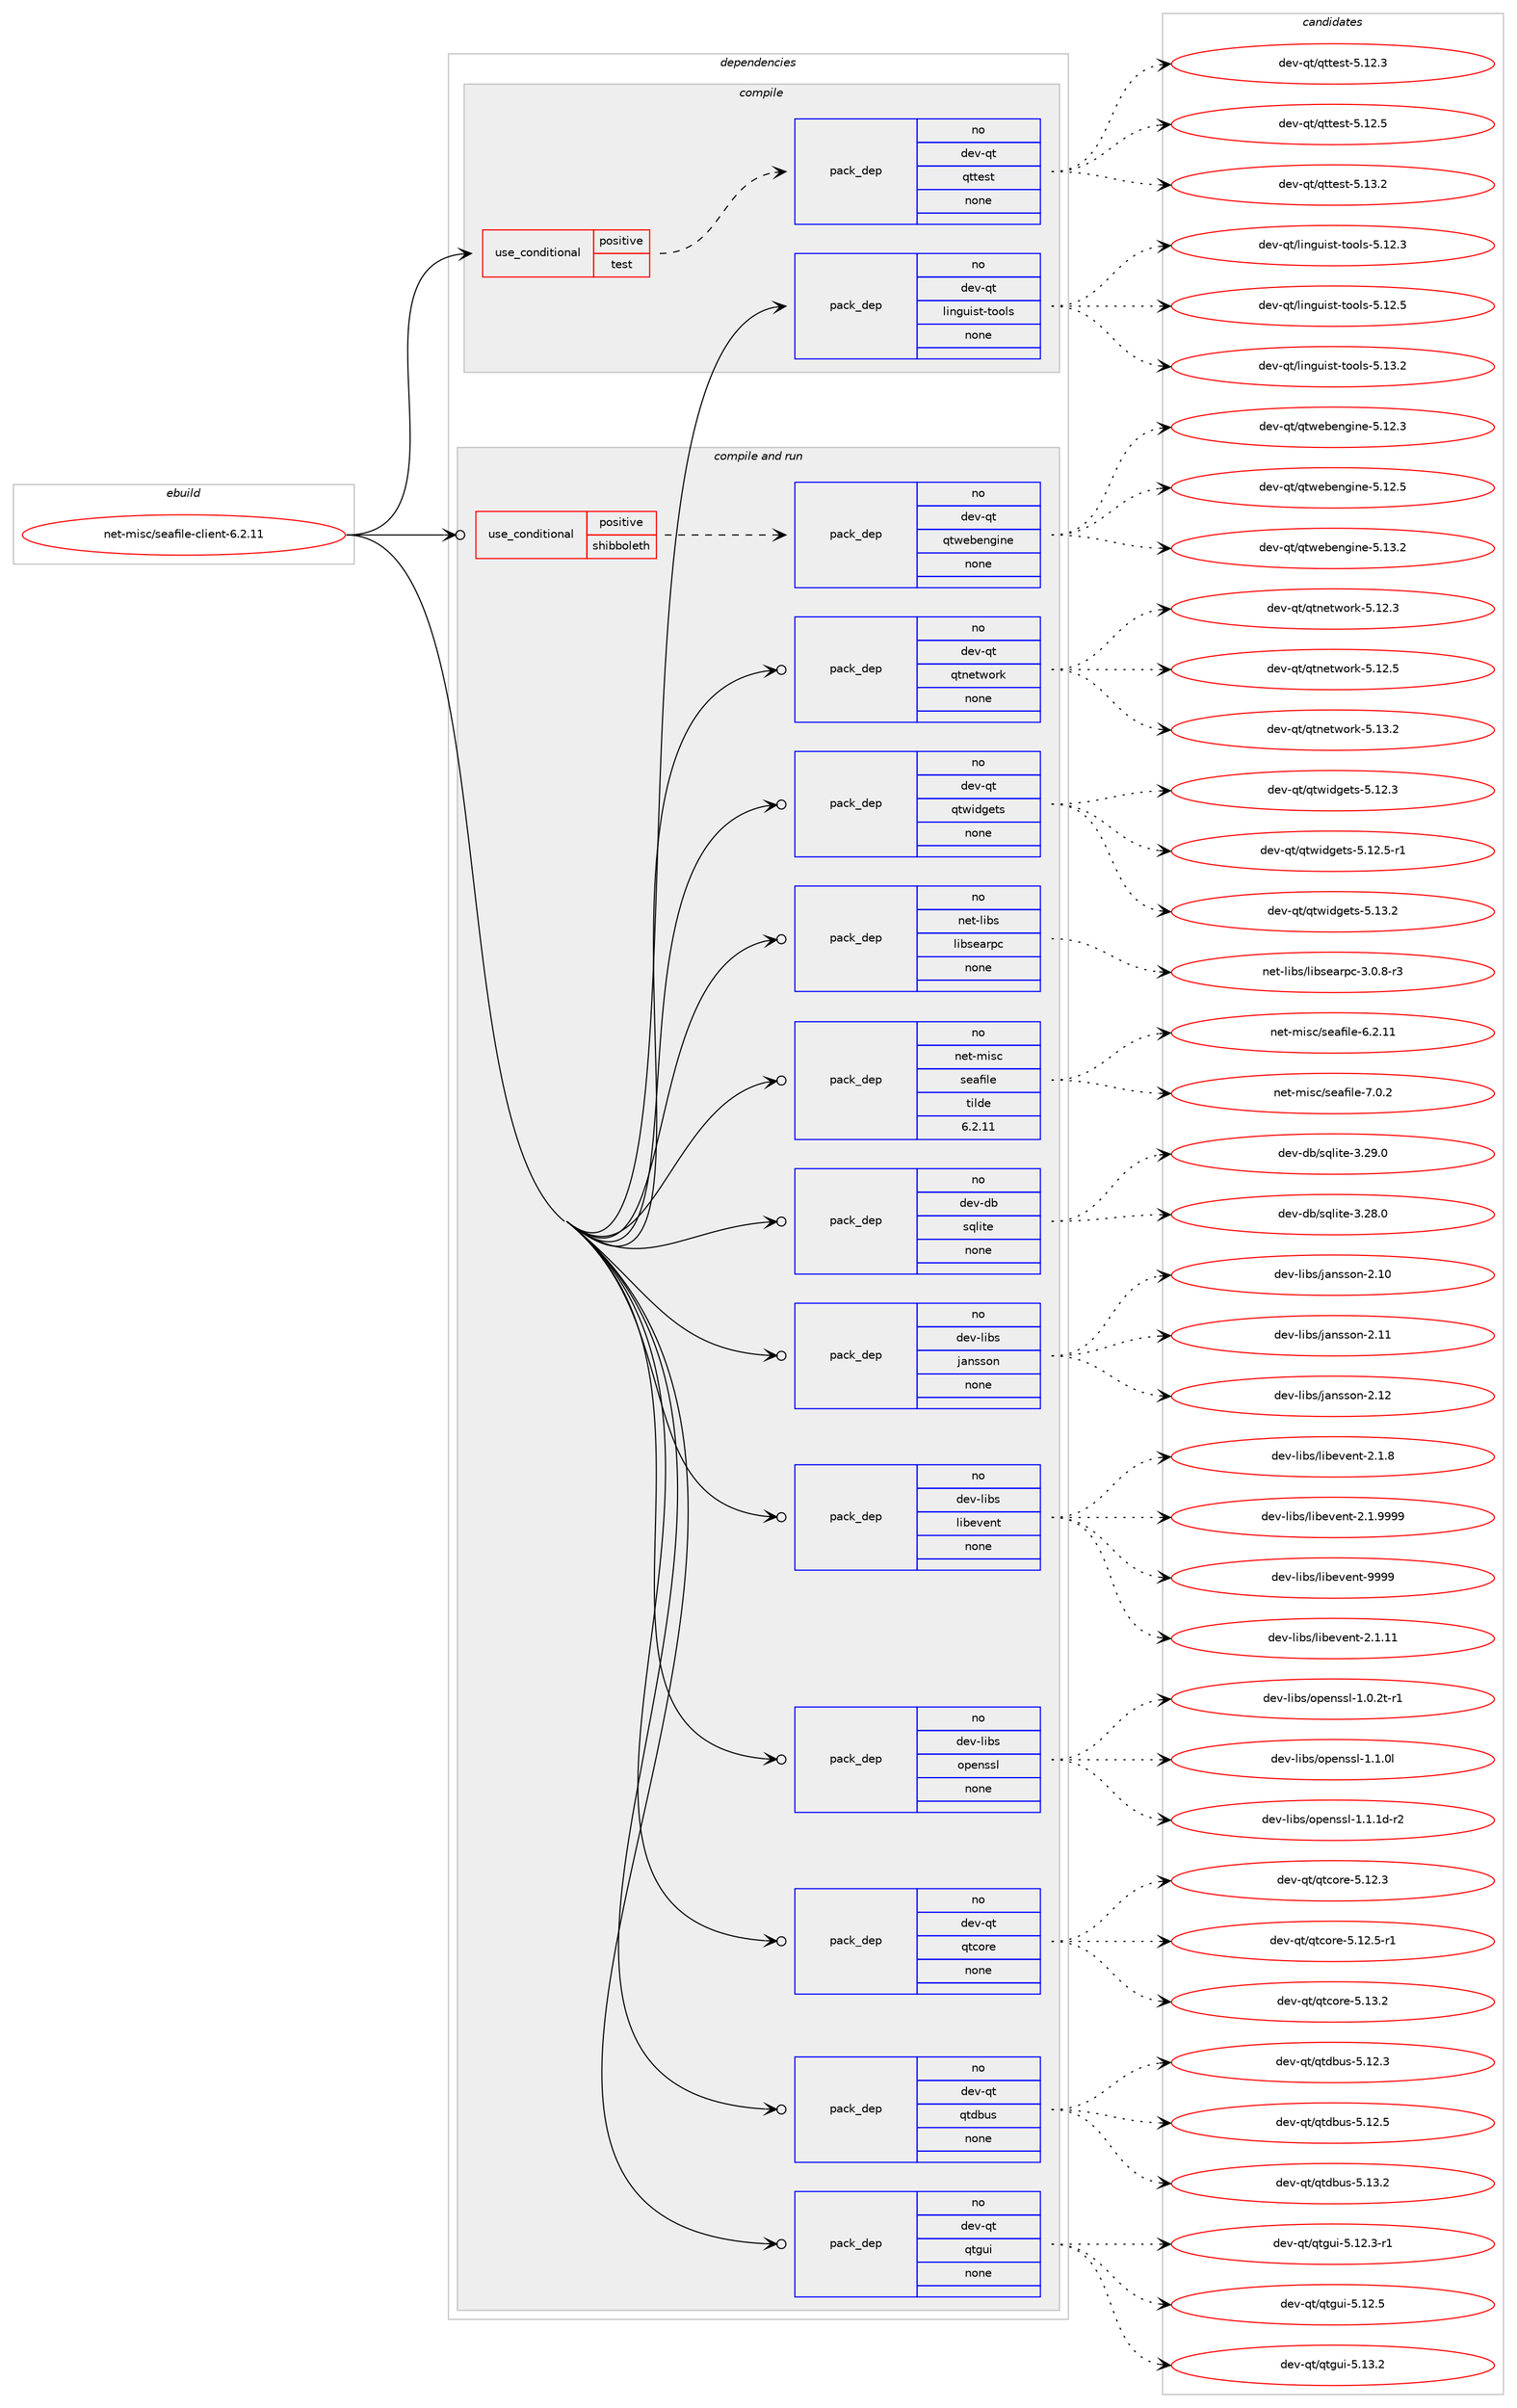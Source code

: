 digraph prolog {

# *************
# Graph options
# *************

newrank=true;
concentrate=true;
compound=true;
graph [rankdir=LR,fontname=Helvetica,fontsize=10,ranksep=1.5];#, ranksep=2.5, nodesep=0.2];
edge  [arrowhead=vee];
node  [fontname=Helvetica,fontsize=10];

# **********
# The ebuild
# **********

subgraph cluster_leftcol {
color=gray;
rank=same;
label=<<i>ebuild</i>>;
id [label="net-misc/seafile-client-6.2.11", color=red, width=4, href="../net-misc/seafile-client-6.2.11.svg"];
}

# ****************
# The dependencies
# ****************

subgraph cluster_midcol {
color=gray;
label=<<i>dependencies</i>>;
subgraph cluster_compile {
fillcolor="#eeeeee";
style=filled;
label=<<i>compile</i>>;
subgraph cond204059 {
dependency836815 [label=<<TABLE BORDER="0" CELLBORDER="1" CELLSPACING="0" CELLPADDING="4"><TR><TD ROWSPAN="3" CELLPADDING="10">use_conditional</TD></TR><TR><TD>positive</TD></TR><TR><TD>test</TD></TR></TABLE>>, shape=none, color=red];
subgraph pack618024 {
dependency836816 [label=<<TABLE BORDER="0" CELLBORDER="1" CELLSPACING="0" CELLPADDING="4" WIDTH="220"><TR><TD ROWSPAN="6" CELLPADDING="30">pack_dep</TD></TR><TR><TD WIDTH="110">no</TD></TR><TR><TD>dev-qt</TD></TR><TR><TD>qttest</TD></TR><TR><TD>none</TD></TR><TR><TD></TD></TR></TABLE>>, shape=none, color=blue];
}
dependency836815:e -> dependency836816:w [weight=20,style="dashed",arrowhead="vee"];
}
id:e -> dependency836815:w [weight=20,style="solid",arrowhead="vee"];
subgraph pack618025 {
dependency836817 [label=<<TABLE BORDER="0" CELLBORDER="1" CELLSPACING="0" CELLPADDING="4" WIDTH="220"><TR><TD ROWSPAN="6" CELLPADDING="30">pack_dep</TD></TR><TR><TD WIDTH="110">no</TD></TR><TR><TD>dev-qt</TD></TR><TR><TD>linguist-tools</TD></TR><TR><TD>none</TD></TR><TR><TD></TD></TR></TABLE>>, shape=none, color=blue];
}
id:e -> dependency836817:w [weight=20,style="solid",arrowhead="vee"];
}
subgraph cluster_compileandrun {
fillcolor="#eeeeee";
style=filled;
label=<<i>compile and run</i>>;
subgraph cond204060 {
dependency836818 [label=<<TABLE BORDER="0" CELLBORDER="1" CELLSPACING="0" CELLPADDING="4"><TR><TD ROWSPAN="3" CELLPADDING="10">use_conditional</TD></TR><TR><TD>positive</TD></TR><TR><TD>shibboleth</TD></TR></TABLE>>, shape=none, color=red];
subgraph pack618026 {
dependency836819 [label=<<TABLE BORDER="0" CELLBORDER="1" CELLSPACING="0" CELLPADDING="4" WIDTH="220"><TR><TD ROWSPAN="6" CELLPADDING="30">pack_dep</TD></TR><TR><TD WIDTH="110">no</TD></TR><TR><TD>dev-qt</TD></TR><TR><TD>qtwebengine</TD></TR><TR><TD>none</TD></TR><TR><TD></TD></TR></TABLE>>, shape=none, color=blue];
}
dependency836818:e -> dependency836819:w [weight=20,style="dashed",arrowhead="vee"];
}
id:e -> dependency836818:w [weight=20,style="solid",arrowhead="odotvee"];
subgraph pack618027 {
dependency836820 [label=<<TABLE BORDER="0" CELLBORDER="1" CELLSPACING="0" CELLPADDING="4" WIDTH="220"><TR><TD ROWSPAN="6" CELLPADDING="30">pack_dep</TD></TR><TR><TD WIDTH="110">no</TD></TR><TR><TD>dev-db</TD></TR><TR><TD>sqlite</TD></TR><TR><TD>none</TD></TR><TR><TD></TD></TR></TABLE>>, shape=none, color=blue];
}
id:e -> dependency836820:w [weight=20,style="solid",arrowhead="odotvee"];
subgraph pack618028 {
dependency836821 [label=<<TABLE BORDER="0" CELLBORDER="1" CELLSPACING="0" CELLPADDING="4" WIDTH="220"><TR><TD ROWSPAN="6" CELLPADDING="30">pack_dep</TD></TR><TR><TD WIDTH="110">no</TD></TR><TR><TD>dev-libs</TD></TR><TR><TD>jansson</TD></TR><TR><TD>none</TD></TR><TR><TD></TD></TR></TABLE>>, shape=none, color=blue];
}
id:e -> dependency836821:w [weight=20,style="solid",arrowhead="odotvee"];
subgraph pack618029 {
dependency836822 [label=<<TABLE BORDER="0" CELLBORDER="1" CELLSPACING="0" CELLPADDING="4" WIDTH="220"><TR><TD ROWSPAN="6" CELLPADDING="30">pack_dep</TD></TR><TR><TD WIDTH="110">no</TD></TR><TR><TD>dev-libs</TD></TR><TR><TD>libevent</TD></TR><TR><TD>none</TD></TR><TR><TD></TD></TR></TABLE>>, shape=none, color=blue];
}
id:e -> dependency836822:w [weight=20,style="solid",arrowhead="odotvee"];
subgraph pack618030 {
dependency836823 [label=<<TABLE BORDER="0" CELLBORDER="1" CELLSPACING="0" CELLPADDING="4" WIDTH="220"><TR><TD ROWSPAN="6" CELLPADDING="30">pack_dep</TD></TR><TR><TD WIDTH="110">no</TD></TR><TR><TD>dev-libs</TD></TR><TR><TD>openssl</TD></TR><TR><TD>none</TD></TR><TR><TD></TD></TR></TABLE>>, shape=none, color=blue];
}
id:e -> dependency836823:w [weight=20,style="solid",arrowhead="odotvee"];
subgraph pack618031 {
dependency836824 [label=<<TABLE BORDER="0" CELLBORDER="1" CELLSPACING="0" CELLPADDING="4" WIDTH="220"><TR><TD ROWSPAN="6" CELLPADDING="30">pack_dep</TD></TR><TR><TD WIDTH="110">no</TD></TR><TR><TD>dev-qt</TD></TR><TR><TD>qtcore</TD></TR><TR><TD>none</TD></TR><TR><TD></TD></TR></TABLE>>, shape=none, color=blue];
}
id:e -> dependency836824:w [weight=20,style="solid",arrowhead="odotvee"];
subgraph pack618032 {
dependency836825 [label=<<TABLE BORDER="0" CELLBORDER="1" CELLSPACING="0" CELLPADDING="4" WIDTH="220"><TR><TD ROWSPAN="6" CELLPADDING="30">pack_dep</TD></TR><TR><TD WIDTH="110">no</TD></TR><TR><TD>dev-qt</TD></TR><TR><TD>qtdbus</TD></TR><TR><TD>none</TD></TR><TR><TD></TD></TR></TABLE>>, shape=none, color=blue];
}
id:e -> dependency836825:w [weight=20,style="solid",arrowhead="odotvee"];
subgraph pack618033 {
dependency836826 [label=<<TABLE BORDER="0" CELLBORDER="1" CELLSPACING="0" CELLPADDING="4" WIDTH="220"><TR><TD ROWSPAN="6" CELLPADDING="30">pack_dep</TD></TR><TR><TD WIDTH="110">no</TD></TR><TR><TD>dev-qt</TD></TR><TR><TD>qtgui</TD></TR><TR><TD>none</TD></TR><TR><TD></TD></TR></TABLE>>, shape=none, color=blue];
}
id:e -> dependency836826:w [weight=20,style="solid",arrowhead="odotvee"];
subgraph pack618034 {
dependency836827 [label=<<TABLE BORDER="0" CELLBORDER="1" CELLSPACING="0" CELLPADDING="4" WIDTH="220"><TR><TD ROWSPAN="6" CELLPADDING="30">pack_dep</TD></TR><TR><TD WIDTH="110">no</TD></TR><TR><TD>dev-qt</TD></TR><TR><TD>qtnetwork</TD></TR><TR><TD>none</TD></TR><TR><TD></TD></TR></TABLE>>, shape=none, color=blue];
}
id:e -> dependency836827:w [weight=20,style="solid",arrowhead="odotvee"];
subgraph pack618035 {
dependency836828 [label=<<TABLE BORDER="0" CELLBORDER="1" CELLSPACING="0" CELLPADDING="4" WIDTH="220"><TR><TD ROWSPAN="6" CELLPADDING="30">pack_dep</TD></TR><TR><TD WIDTH="110">no</TD></TR><TR><TD>dev-qt</TD></TR><TR><TD>qtwidgets</TD></TR><TR><TD>none</TD></TR><TR><TD></TD></TR></TABLE>>, shape=none, color=blue];
}
id:e -> dependency836828:w [weight=20,style="solid",arrowhead="odotvee"];
subgraph pack618036 {
dependency836829 [label=<<TABLE BORDER="0" CELLBORDER="1" CELLSPACING="0" CELLPADDING="4" WIDTH="220"><TR><TD ROWSPAN="6" CELLPADDING="30">pack_dep</TD></TR><TR><TD WIDTH="110">no</TD></TR><TR><TD>net-libs</TD></TR><TR><TD>libsearpc</TD></TR><TR><TD>none</TD></TR><TR><TD></TD></TR></TABLE>>, shape=none, color=blue];
}
id:e -> dependency836829:w [weight=20,style="solid",arrowhead="odotvee"];
subgraph pack618037 {
dependency836830 [label=<<TABLE BORDER="0" CELLBORDER="1" CELLSPACING="0" CELLPADDING="4" WIDTH="220"><TR><TD ROWSPAN="6" CELLPADDING="30">pack_dep</TD></TR><TR><TD WIDTH="110">no</TD></TR><TR><TD>net-misc</TD></TR><TR><TD>seafile</TD></TR><TR><TD>tilde</TD></TR><TR><TD>6.2.11</TD></TR></TABLE>>, shape=none, color=blue];
}
id:e -> dependency836830:w [weight=20,style="solid",arrowhead="odotvee"];
}
subgraph cluster_run {
fillcolor="#eeeeee";
style=filled;
label=<<i>run</i>>;
}
}

# **************
# The candidates
# **************

subgraph cluster_choices {
rank=same;
color=gray;
label=<<i>candidates</i>>;

subgraph choice618024 {
color=black;
nodesep=1;
choice100101118451131164711311611610111511645534649504651 [label="dev-qt/qttest-5.12.3", color=red, width=4,href="../dev-qt/qttest-5.12.3.svg"];
choice100101118451131164711311611610111511645534649504653 [label="dev-qt/qttest-5.12.5", color=red, width=4,href="../dev-qt/qttest-5.12.5.svg"];
choice100101118451131164711311611610111511645534649514650 [label="dev-qt/qttest-5.13.2", color=red, width=4,href="../dev-qt/qttest-5.13.2.svg"];
dependency836816:e -> choice100101118451131164711311611610111511645534649504651:w [style=dotted,weight="100"];
dependency836816:e -> choice100101118451131164711311611610111511645534649504653:w [style=dotted,weight="100"];
dependency836816:e -> choice100101118451131164711311611610111511645534649514650:w [style=dotted,weight="100"];
}
subgraph choice618025 {
color=black;
nodesep=1;
choice10010111845113116471081051101031171051151164511611111110811545534649504651 [label="dev-qt/linguist-tools-5.12.3", color=red, width=4,href="../dev-qt/linguist-tools-5.12.3.svg"];
choice10010111845113116471081051101031171051151164511611111110811545534649504653 [label="dev-qt/linguist-tools-5.12.5", color=red, width=4,href="../dev-qt/linguist-tools-5.12.5.svg"];
choice10010111845113116471081051101031171051151164511611111110811545534649514650 [label="dev-qt/linguist-tools-5.13.2", color=red, width=4,href="../dev-qt/linguist-tools-5.13.2.svg"];
dependency836817:e -> choice10010111845113116471081051101031171051151164511611111110811545534649504651:w [style=dotted,weight="100"];
dependency836817:e -> choice10010111845113116471081051101031171051151164511611111110811545534649504653:w [style=dotted,weight="100"];
dependency836817:e -> choice10010111845113116471081051101031171051151164511611111110811545534649514650:w [style=dotted,weight="100"];
}
subgraph choice618026 {
color=black;
nodesep=1;
choice10010111845113116471131161191019810111010310511010145534649504651 [label="dev-qt/qtwebengine-5.12.3", color=red, width=4,href="../dev-qt/qtwebengine-5.12.3.svg"];
choice10010111845113116471131161191019810111010310511010145534649504653 [label="dev-qt/qtwebengine-5.12.5", color=red, width=4,href="../dev-qt/qtwebengine-5.12.5.svg"];
choice10010111845113116471131161191019810111010310511010145534649514650 [label="dev-qt/qtwebengine-5.13.2", color=red, width=4,href="../dev-qt/qtwebengine-5.13.2.svg"];
dependency836819:e -> choice10010111845113116471131161191019810111010310511010145534649504651:w [style=dotted,weight="100"];
dependency836819:e -> choice10010111845113116471131161191019810111010310511010145534649504653:w [style=dotted,weight="100"];
dependency836819:e -> choice10010111845113116471131161191019810111010310511010145534649514650:w [style=dotted,weight="100"];
}
subgraph choice618027 {
color=black;
nodesep=1;
choice10010111845100984711511310810511610145514650564648 [label="dev-db/sqlite-3.28.0", color=red, width=4,href="../dev-db/sqlite-3.28.0.svg"];
choice10010111845100984711511310810511610145514650574648 [label="dev-db/sqlite-3.29.0", color=red, width=4,href="../dev-db/sqlite-3.29.0.svg"];
dependency836820:e -> choice10010111845100984711511310810511610145514650564648:w [style=dotted,weight="100"];
dependency836820:e -> choice10010111845100984711511310810511610145514650574648:w [style=dotted,weight="100"];
}
subgraph choice618028 {
color=black;
nodesep=1;
choice100101118451081059811547106971101151151111104550464948 [label="dev-libs/jansson-2.10", color=red, width=4,href="../dev-libs/jansson-2.10.svg"];
choice100101118451081059811547106971101151151111104550464949 [label="dev-libs/jansson-2.11", color=red, width=4,href="../dev-libs/jansson-2.11.svg"];
choice100101118451081059811547106971101151151111104550464950 [label="dev-libs/jansson-2.12", color=red, width=4,href="../dev-libs/jansson-2.12.svg"];
dependency836821:e -> choice100101118451081059811547106971101151151111104550464948:w [style=dotted,weight="100"];
dependency836821:e -> choice100101118451081059811547106971101151151111104550464949:w [style=dotted,weight="100"];
dependency836821:e -> choice100101118451081059811547106971101151151111104550464950:w [style=dotted,weight="100"];
}
subgraph choice618029 {
color=black;
nodesep=1;
choice1001011184510810598115471081059810111810111011645504649464949 [label="dev-libs/libevent-2.1.11", color=red, width=4,href="../dev-libs/libevent-2.1.11.svg"];
choice10010111845108105981154710810598101118101110116455046494656 [label="dev-libs/libevent-2.1.8", color=red, width=4,href="../dev-libs/libevent-2.1.8.svg"];
choice10010111845108105981154710810598101118101110116455046494657575757 [label="dev-libs/libevent-2.1.9999", color=red, width=4,href="../dev-libs/libevent-2.1.9999.svg"];
choice100101118451081059811547108105981011181011101164557575757 [label="dev-libs/libevent-9999", color=red, width=4,href="../dev-libs/libevent-9999.svg"];
dependency836822:e -> choice1001011184510810598115471081059810111810111011645504649464949:w [style=dotted,weight="100"];
dependency836822:e -> choice10010111845108105981154710810598101118101110116455046494656:w [style=dotted,weight="100"];
dependency836822:e -> choice10010111845108105981154710810598101118101110116455046494657575757:w [style=dotted,weight="100"];
dependency836822:e -> choice100101118451081059811547108105981011181011101164557575757:w [style=dotted,weight="100"];
}
subgraph choice618030 {
color=black;
nodesep=1;
choice1001011184510810598115471111121011101151151084549464846501164511449 [label="dev-libs/openssl-1.0.2t-r1", color=red, width=4,href="../dev-libs/openssl-1.0.2t-r1.svg"];
choice100101118451081059811547111112101110115115108454946494648108 [label="dev-libs/openssl-1.1.0l", color=red, width=4,href="../dev-libs/openssl-1.1.0l.svg"];
choice1001011184510810598115471111121011101151151084549464946491004511450 [label="dev-libs/openssl-1.1.1d-r2", color=red, width=4,href="../dev-libs/openssl-1.1.1d-r2.svg"];
dependency836823:e -> choice1001011184510810598115471111121011101151151084549464846501164511449:w [style=dotted,weight="100"];
dependency836823:e -> choice100101118451081059811547111112101110115115108454946494648108:w [style=dotted,weight="100"];
dependency836823:e -> choice1001011184510810598115471111121011101151151084549464946491004511450:w [style=dotted,weight="100"];
}
subgraph choice618031 {
color=black;
nodesep=1;
choice10010111845113116471131169911111410145534649504651 [label="dev-qt/qtcore-5.12.3", color=red, width=4,href="../dev-qt/qtcore-5.12.3.svg"];
choice100101118451131164711311699111114101455346495046534511449 [label="dev-qt/qtcore-5.12.5-r1", color=red, width=4,href="../dev-qt/qtcore-5.12.5-r1.svg"];
choice10010111845113116471131169911111410145534649514650 [label="dev-qt/qtcore-5.13.2", color=red, width=4,href="../dev-qt/qtcore-5.13.2.svg"];
dependency836824:e -> choice10010111845113116471131169911111410145534649504651:w [style=dotted,weight="100"];
dependency836824:e -> choice100101118451131164711311699111114101455346495046534511449:w [style=dotted,weight="100"];
dependency836824:e -> choice10010111845113116471131169911111410145534649514650:w [style=dotted,weight="100"];
}
subgraph choice618032 {
color=black;
nodesep=1;
choice10010111845113116471131161009811711545534649504651 [label="dev-qt/qtdbus-5.12.3", color=red, width=4,href="../dev-qt/qtdbus-5.12.3.svg"];
choice10010111845113116471131161009811711545534649504653 [label="dev-qt/qtdbus-5.12.5", color=red, width=4,href="../dev-qt/qtdbus-5.12.5.svg"];
choice10010111845113116471131161009811711545534649514650 [label="dev-qt/qtdbus-5.13.2", color=red, width=4,href="../dev-qt/qtdbus-5.13.2.svg"];
dependency836825:e -> choice10010111845113116471131161009811711545534649504651:w [style=dotted,weight="100"];
dependency836825:e -> choice10010111845113116471131161009811711545534649504653:w [style=dotted,weight="100"];
dependency836825:e -> choice10010111845113116471131161009811711545534649514650:w [style=dotted,weight="100"];
}
subgraph choice618033 {
color=black;
nodesep=1;
choice1001011184511311647113116103117105455346495046514511449 [label="dev-qt/qtgui-5.12.3-r1", color=red, width=4,href="../dev-qt/qtgui-5.12.3-r1.svg"];
choice100101118451131164711311610311710545534649504653 [label="dev-qt/qtgui-5.12.5", color=red, width=4,href="../dev-qt/qtgui-5.12.5.svg"];
choice100101118451131164711311610311710545534649514650 [label="dev-qt/qtgui-5.13.2", color=red, width=4,href="../dev-qt/qtgui-5.13.2.svg"];
dependency836826:e -> choice1001011184511311647113116103117105455346495046514511449:w [style=dotted,weight="100"];
dependency836826:e -> choice100101118451131164711311610311710545534649504653:w [style=dotted,weight="100"];
dependency836826:e -> choice100101118451131164711311610311710545534649514650:w [style=dotted,weight="100"];
}
subgraph choice618034 {
color=black;
nodesep=1;
choice100101118451131164711311611010111611911111410745534649504651 [label="dev-qt/qtnetwork-5.12.3", color=red, width=4,href="../dev-qt/qtnetwork-5.12.3.svg"];
choice100101118451131164711311611010111611911111410745534649504653 [label="dev-qt/qtnetwork-5.12.5", color=red, width=4,href="../dev-qt/qtnetwork-5.12.5.svg"];
choice100101118451131164711311611010111611911111410745534649514650 [label="dev-qt/qtnetwork-5.13.2", color=red, width=4,href="../dev-qt/qtnetwork-5.13.2.svg"];
dependency836827:e -> choice100101118451131164711311611010111611911111410745534649504651:w [style=dotted,weight="100"];
dependency836827:e -> choice100101118451131164711311611010111611911111410745534649504653:w [style=dotted,weight="100"];
dependency836827:e -> choice100101118451131164711311611010111611911111410745534649514650:w [style=dotted,weight="100"];
}
subgraph choice618035 {
color=black;
nodesep=1;
choice100101118451131164711311611910510010310111611545534649504651 [label="dev-qt/qtwidgets-5.12.3", color=red, width=4,href="../dev-qt/qtwidgets-5.12.3.svg"];
choice1001011184511311647113116119105100103101116115455346495046534511449 [label="dev-qt/qtwidgets-5.12.5-r1", color=red, width=4,href="../dev-qt/qtwidgets-5.12.5-r1.svg"];
choice100101118451131164711311611910510010310111611545534649514650 [label="dev-qt/qtwidgets-5.13.2", color=red, width=4,href="../dev-qt/qtwidgets-5.13.2.svg"];
dependency836828:e -> choice100101118451131164711311611910510010310111611545534649504651:w [style=dotted,weight="100"];
dependency836828:e -> choice1001011184511311647113116119105100103101116115455346495046534511449:w [style=dotted,weight="100"];
dependency836828:e -> choice100101118451131164711311611910510010310111611545534649514650:w [style=dotted,weight="100"];
}
subgraph choice618036 {
color=black;
nodesep=1;
choice1101011164510810598115471081059811510197114112994551464846564511451 [label="net-libs/libsearpc-3.0.8-r3", color=red, width=4,href="../net-libs/libsearpc-3.0.8-r3.svg"];
dependency836829:e -> choice1101011164510810598115471081059811510197114112994551464846564511451:w [style=dotted,weight="100"];
}
subgraph choice618037 {
color=black;
nodesep=1;
choice1101011164510910511599471151019710210510810145544650464949 [label="net-misc/seafile-6.2.11", color=red, width=4,href="../net-misc/seafile-6.2.11.svg"];
choice11010111645109105115994711510197102105108101455546484650 [label="net-misc/seafile-7.0.2", color=red, width=4,href="../net-misc/seafile-7.0.2.svg"];
dependency836830:e -> choice1101011164510910511599471151019710210510810145544650464949:w [style=dotted,weight="100"];
dependency836830:e -> choice11010111645109105115994711510197102105108101455546484650:w [style=dotted,weight="100"];
}
}

}
